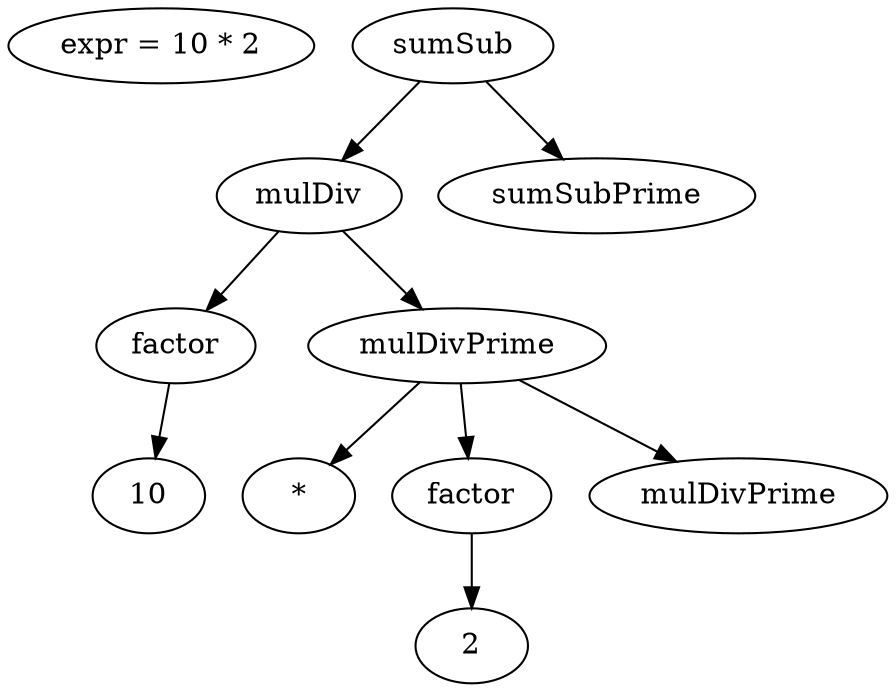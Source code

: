 digraph G {
E [label="expr = 10 * 2"];
0 [label="sumSub"];
1 [label="mulDiv"];
2 [label="factor"];
3 [label="10"];
5 [label="mulDivPrime"];
6 [label="*"];
8 [label="factor"];
9 [label="2"];
12 [label="mulDivPrime"];
14 [label="sumSubPrime"];
0 -> 1;
0 -> 14;
1 -> 2;
1 -> 5;
2 -> 3;
5 -> 6;
5 -> 8;
5 -> 12;
8 -> 9;
}
